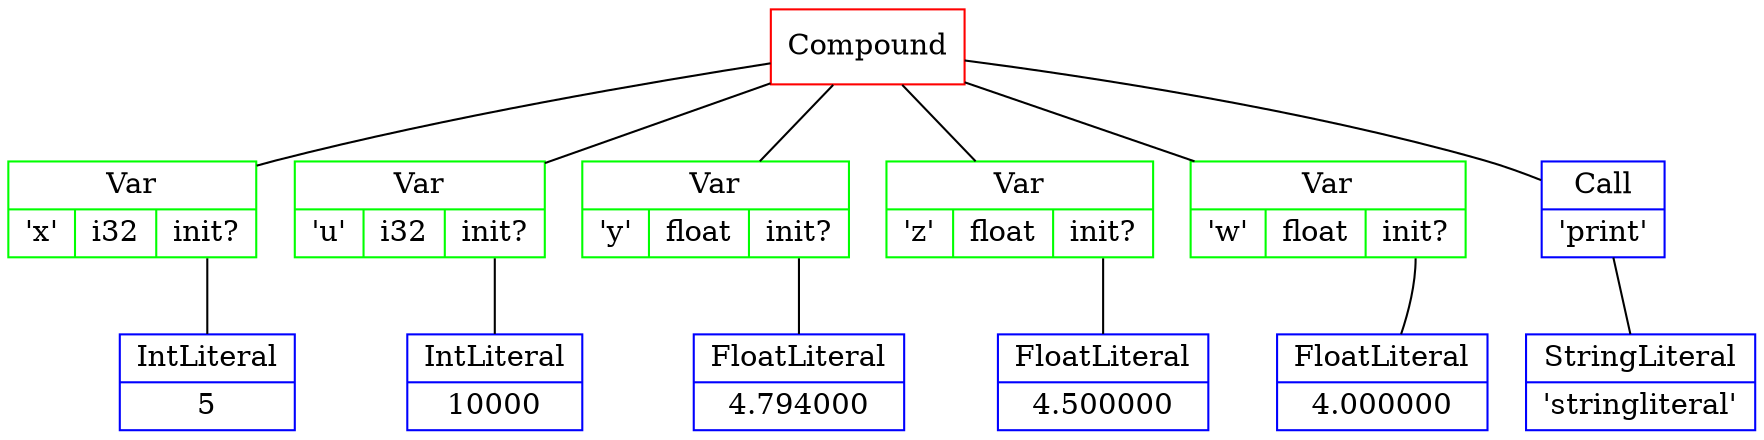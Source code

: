 graph {
node [shape=record];
Compound1 [color="red", label="{Compound}", ];
Var2 [color="green", label="{Var|{<name>'x'|<type>i32|<init>init?}}", ];
IntLiteral3 [color="blue", label="{IntLiteral|{<value>5}}", ];
Var2:init -- IntLiteral3 [];
Compound1 -- Var2 [];
Var4 [color="green", label="{Var|{<name>'u'|<type>i32|<init>init?}}", ];
IntLiteral5 [color="blue", label="{IntLiteral|{<value>10000}}", ];
Var4:init -- IntLiteral5 [];
Compound1 -- Var4 [];
Var6 [color="green", label="{Var|{<name>'y'|<type>float|<init>init?}}", ];
FloatLiteral7 [color="blue", label="{FloatLiteral|{<value>4.794000}}", ];
Var6:init -- FloatLiteral7 [];
Compound1 -- Var6 [];
Var8 [color="green", label="{Var|{<name>'z'|<type>float|<init>init?}}", ];
FloatLiteral9 [color="blue", label="{FloatLiteral|{<value>4.500000}}", ];
Var8:init -- FloatLiteral9 [];
Compound1 -- Var8 [];
Var10 [color="green", label="{Var|{<name>'w'|<type>float|<init>init?}}", ];
FloatLiteral11 [color="blue", label="{FloatLiteral|{<value>4.000000}}", ];
Var10:init -- FloatLiteral11 [];
Compound1 -- Var10 [];
Call12 [color="blue", label="{Call|{<name>'print'}}", ];
StringLiteral13 [color="blue", label="{StringLiteral|{<value>'stringliteral'}}", ];
Call12 -- StringLiteral13 [];
Compound1 -- Call12 [];
}
